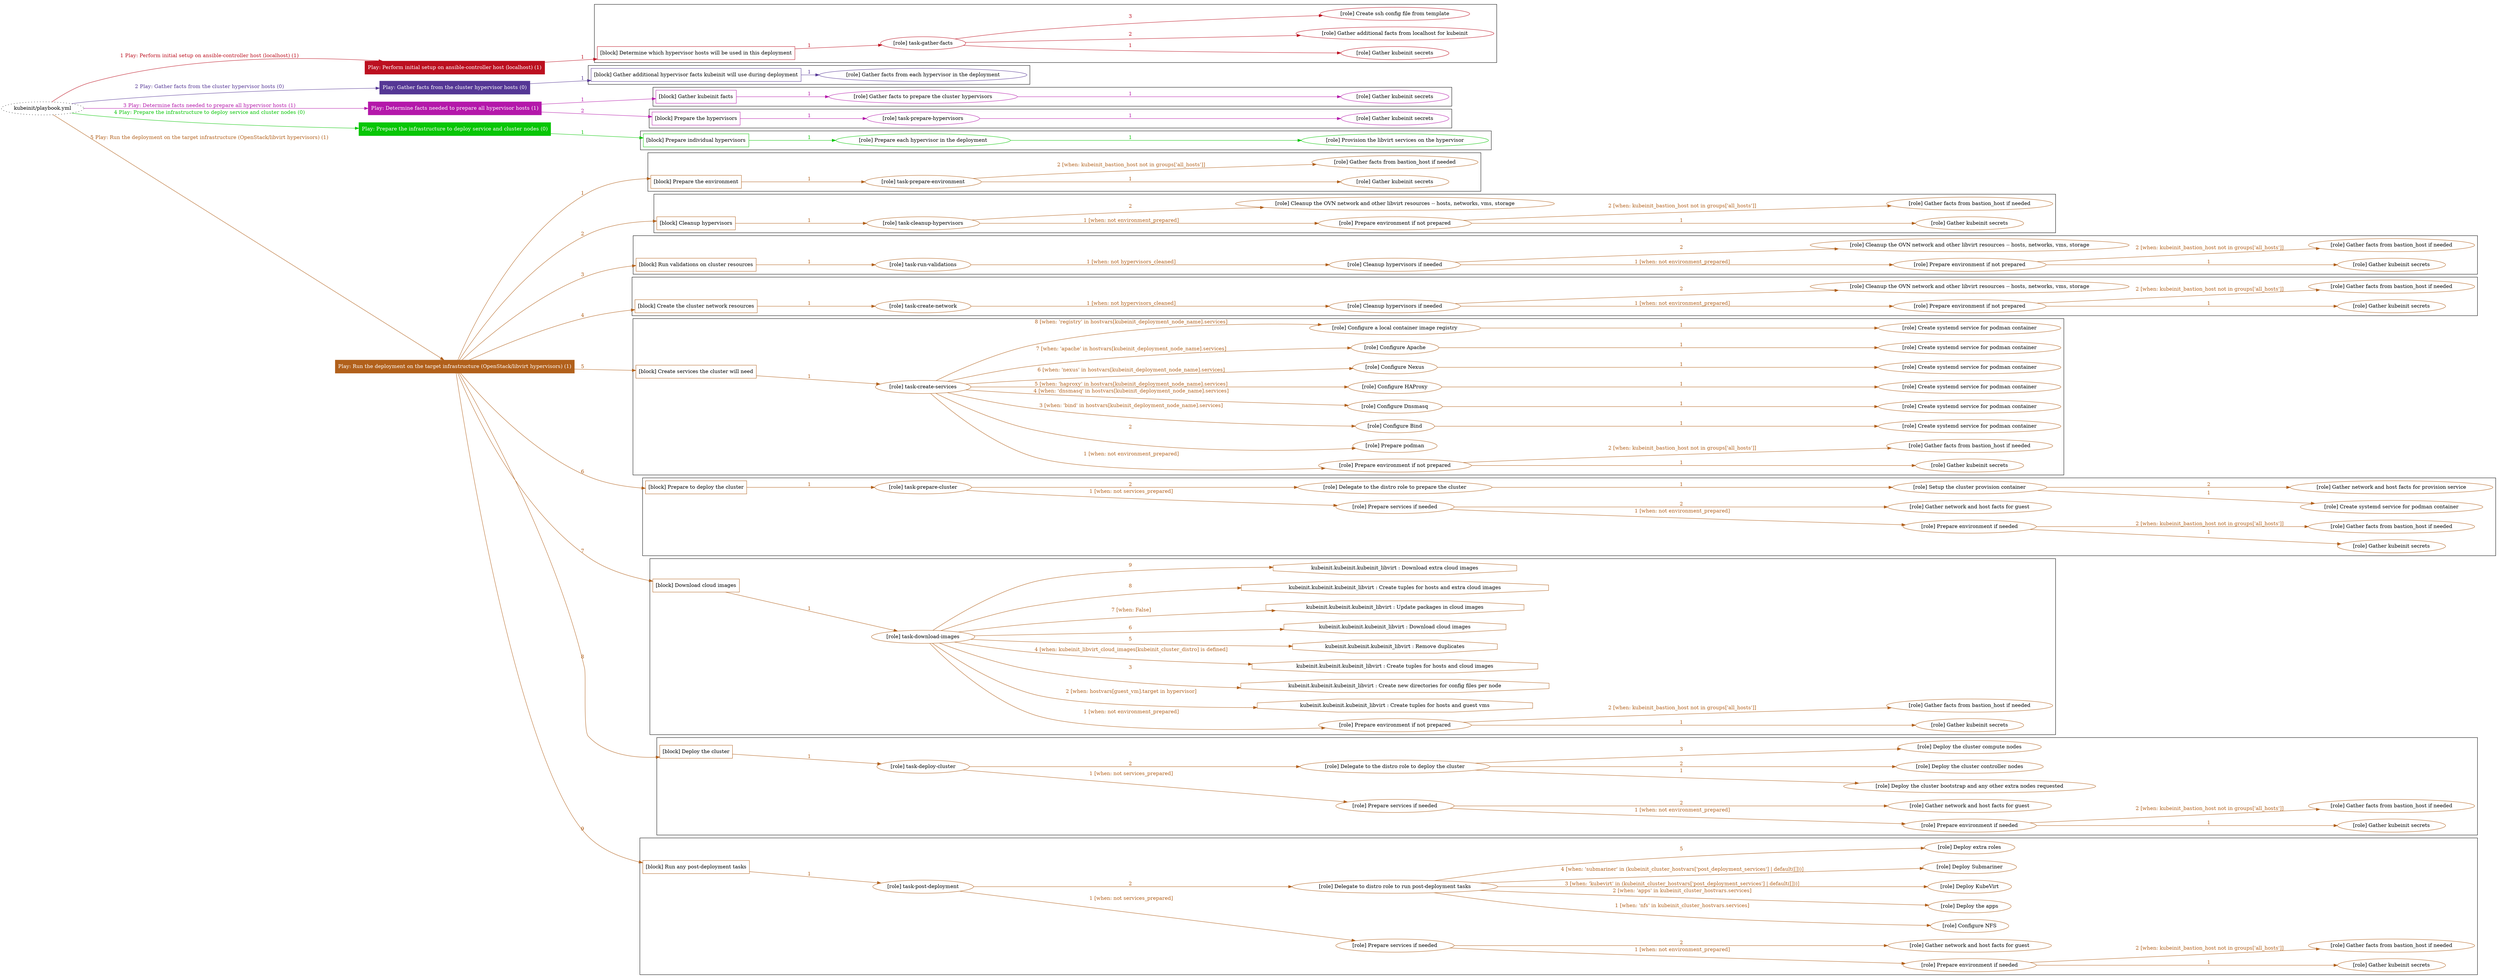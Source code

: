 digraph {
	graph [concentrate=true ordering=in rankdir=LR ratio=fill]
	edge [esep=5 sep=10]
	"kubeinit/playbook.yml" [URL="/home/runner/work/kubeinit/kubeinit/kubeinit/playbook.yml" id=playbook_e91d6cab style=dotted]
	"kubeinit/playbook.yml" -> play_fbb4876a [label="1 Play: Perform initial setup on ansible-controller host (localhost) (1)" color="#bc1020" fontcolor="#bc1020" id=edge_play_fbb4876a labeltooltip="1 Play: Perform initial setup on ansible-controller host (localhost) (1)" tooltip="1 Play: Perform initial setup on ansible-controller host (localhost) (1)"]
	subgraph "Play: Perform initial setup on ansible-controller host (localhost) (1)" {
		play_fbb4876a [label="Play: Perform initial setup on ansible-controller host (localhost) (1)" URL="/home/runner/work/kubeinit/kubeinit/kubeinit/playbook.yml" color="#bc1020" fontcolor="#ffffff" id=play_fbb4876a shape=box style=filled tooltip=localhost]
		play_fbb4876a -> block_4ead06b6 [label=1 color="#bc1020" fontcolor="#bc1020" id=edge_block_4ead06b6 labeltooltip=1 tooltip=1]
		subgraph cluster_block_4ead06b6 {
			block_4ead06b6 [label="[block] Determine which hypervisor hosts will be used in this deployment" URL="/home/runner/work/kubeinit/kubeinit/kubeinit/playbook.yml" color="#bc1020" id=block_4ead06b6 labeltooltip="Determine which hypervisor hosts will be used in this deployment" shape=box tooltip="Determine which hypervisor hosts will be used in this deployment"]
			block_4ead06b6 -> role_d1dc657b [label="1 " color="#bc1020" fontcolor="#bc1020" id=edge_role_d1dc657b labeltooltip="1 " tooltip="1 "]
			subgraph "task-gather-facts" {
				role_d1dc657b [label="[role] task-gather-facts" URL="/home/runner/work/kubeinit/kubeinit/kubeinit/playbook.yml" color="#bc1020" id=role_d1dc657b tooltip="task-gather-facts"]
				role_d1dc657b -> role_2aa114b9 [label="1 " color="#bc1020" fontcolor="#bc1020" id=edge_role_2aa114b9 labeltooltip="1 " tooltip="1 "]
				subgraph "Gather kubeinit secrets" {
					role_2aa114b9 [label="[role] Gather kubeinit secrets" URL="/home/runner/.ansible/collections/ansible_collections/kubeinit/kubeinit/roles/kubeinit_prepare/tasks/build_hypervisors_group.yml" color="#bc1020" id=role_2aa114b9 tooltip="Gather kubeinit secrets"]
				}
				role_d1dc657b -> role_d0454feb [label="2 " color="#bc1020" fontcolor="#bc1020" id=edge_role_d0454feb labeltooltip="2 " tooltip="2 "]
				subgraph "Gather additional facts from localhost for kubeinit" {
					role_d0454feb [label="[role] Gather additional facts from localhost for kubeinit" URL="/home/runner/.ansible/collections/ansible_collections/kubeinit/kubeinit/roles/kubeinit_prepare/tasks/build_hypervisors_group.yml" color="#bc1020" id=role_d0454feb tooltip="Gather additional facts from localhost for kubeinit"]
				}
				role_d1dc657b -> role_c76dfc53 [label="3 " color="#bc1020" fontcolor="#bc1020" id=edge_role_c76dfc53 labeltooltip="3 " tooltip="3 "]
				subgraph "Create ssh config file from template" {
					role_c76dfc53 [label="[role] Create ssh config file from template" URL="/home/runner/.ansible/collections/ansible_collections/kubeinit/kubeinit/roles/kubeinit_prepare/tasks/build_hypervisors_group.yml" color="#bc1020" id=role_c76dfc53 tooltip="Create ssh config file from template"]
				}
			}
		}
	}
	"kubeinit/playbook.yml" -> play_eceb8933 [label="2 Play: Gather facts from the cluster hypervisor hosts (0)" color="#553795" fontcolor="#553795" id=edge_play_eceb8933 labeltooltip="2 Play: Gather facts from the cluster hypervisor hosts (0)" tooltip="2 Play: Gather facts from the cluster hypervisor hosts (0)"]
	subgraph "Play: Gather facts from the cluster hypervisor hosts (0)" {
		play_eceb8933 [label="Play: Gather facts from the cluster hypervisor hosts (0)" URL="/home/runner/work/kubeinit/kubeinit/kubeinit/playbook.yml" color="#553795" fontcolor="#ffffff" id=play_eceb8933 shape=box style=filled tooltip="Play: Gather facts from the cluster hypervisor hosts (0)"]
		play_eceb8933 -> block_cdbfa854 [label=1 color="#553795" fontcolor="#553795" id=edge_block_cdbfa854 labeltooltip=1 tooltip=1]
		subgraph cluster_block_cdbfa854 {
			block_cdbfa854 [label="[block] Gather additional hypervisor facts kubeinit will use during deployment" URL="/home/runner/work/kubeinit/kubeinit/kubeinit/playbook.yml" color="#553795" id=block_cdbfa854 labeltooltip="Gather additional hypervisor facts kubeinit will use during deployment" shape=box tooltip="Gather additional hypervisor facts kubeinit will use during deployment"]
			block_cdbfa854 -> role_4510eb56 [label="1 " color="#553795" fontcolor="#553795" id=edge_role_4510eb56 labeltooltip="1 " tooltip="1 "]
			subgraph "Gather facts from each hypervisor in the deployment" {
				role_4510eb56 [label="[role] Gather facts from each hypervisor in the deployment" URL="/home/runner/work/kubeinit/kubeinit/kubeinit/playbook.yml" color="#553795" id=role_4510eb56 tooltip="Gather facts from each hypervisor in the deployment"]
			}
		}
	}
	"kubeinit/playbook.yml" -> play_bddc4475 [label="3 Play: Determine facts needed to prepare all hypervisor hosts (1)" color="#b418aa" fontcolor="#b418aa" id=edge_play_bddc4475 labeltooltip="3 Play: Determine facts needed to prepare all hypervisor hosts (1)" tooltip="3 Play: Determine facts needed to prepare all hypervisor hosts (1)"]
	subgraph "Play: Determine facts needed to prepare all hypervisor hosts (1)" {
		play_bddc4475 [label="Play: Determine facts needed to prepare all hypervisor hosts (1)" URL="/home/runner/work/kubeinit/kubeinit/kubeinit/playbook.yml" color="#b418aa" fontcolor="#ffffff" id=play_bddc4475 shape=box style=filled tooltip=localhost]
		play_bddc4475 -> block_e84fbad6 [label=1 color="#b418aa" fontcolor="#b418aa" id=edge_block_e84fbad6 labeltooltip=1 tooltip=1]
		subgraph cluster_block_e84fbad6 {
			block_e84fbad6 [label="[block] Gather kubeinit facts" URL="/home/runner/work/kubeinit/kubeinit/kubeinit/playbook.yml" color="#b418aa" id=block_e84fbad6 labeltooltip="Gather kubeinit facts" shape=box tooltip="Gather kubeinit facts"]
			block_e84fbad6 -> role_ac7fc14d [label="1 " color="#b418aa" fontcolor="#b418aa" id=edge_role_ac7fc14d labeltooltip="1 " tooltip="1 "]
			subgraph "Gather facts to prepare the cluster hypervisors" {
				role_ac7fc14d [label="[role] Gather facts to prepare the cluster hypervisors" URL="/home/runner/work/kubeinit/kubeinit/kubeinit/playbook.yml" color="#b418aa" id=role_ac7fc14d tooltip="Gather facts to prepare the cluster hypervisors"]
				role_ac7fc14d -> role_3fcc970a [label="1 " color="#b418aa" fontcolor="#b418aa" id=edge_role_3fcc970a labeltooltip="1 " tooltip="1 "]
				subgraph "Gather kubeinit secrets" {
					role_3fcc970a [label="[role] Gather kubeinit secrets" URL="/home/runner/.ansible/collections/ansible_collections/kubeinit/kubeinit/roles/kubeinit_prepare/tasks/gather_kubeinit_facts.yml" color="#b418aa" id=role_3fcc970a tooltip="Gather kubeinit secrets"]
				}
			}
		}
		play_bddc4475 -> block_3abb9372 [label=2 color="#b418aa" fontcolor="#b418aa" id=edge_block_3abb9372 labeltooltip=2 tooltip=2]
		subgraph cluster_block_3abb9372 {
			block_3abb9372 [label="[block] Prepare the hypervisors" URL="/home/runner/work/kubeinit/kubeinit/kubeinit/playbook.yml" color="#b418aa" id=block_3abb9372 labeltooltip="Prepare the hypervisors" shape=box tooltip="Prepare the hypervisors"]
			block_3abb9372 -> role_a23f6ef4 [label="1 " color="#b418aa" fontcolor="#b418aa" id=edge_role_a23f6ef4 labeltooltip="1 " tooltip="1 "]
			subgraph "task-prepare-hypervisors" {
				role_a23f6ef4 [label="[role] task-prepare-hypervisors" URL="/home/runner/work/kubeinit/kubeinit/kubeinit/playbook.yml" color="#b418aa" id=role_a23f6ef4 tooltip="task-prepare-hypervisors"]
				role_a23f6ef4 -> role_7519d060 [label="1 " color="#b418aa" fontcolor="#b418aa" id=edge_role_7519d060 labeltooltip="1 " tooltip="1 "]
				subgraph "Gather kubeinit secrets" {
					role_7519d060 [label="[role] Gather kubeinit secrets" URL="/home/runner/.ansible/collections/ansible_collections/kubeinit/kubeinit/roles/kubeinit_prepare/tasks/gather_kubeinit_facts.yml" color="#b418aa" id=role_7519d060 tooltip="Gather kubeinit secrets"]
				}
			}
		}
	}
	"kubeinit/playbook.yml" -> play_be01b2df [label="4 Play: Prepare the infrastructure to deploy service and cluster nodes (0)" color="#08c606" fontcolor="#08c606" id=edge_play_be01b2df labeltooltip="4 Play: Prepare the infrastructure to deploy service and cluster nodes (0)" tooltip="4 Play: Prepare the infrastructure to deploy service and cluster nodes (0)"]
	subgraph "Play: Prepare the infrastructure to deploy service and cluster nodes (0)" {
		play_be01b2df [label="Play: Prepare the infrastructure to deploy service and cluster nodes (0)" URL="/home/runner/work/kubeinit/kubeinit/kubeinit/playbook.yml" color="#08c606" fontcolor="#ffffff" id=play_be01b2df shape=box style=filled tooltip="Play: Prepare the infrastructure to deploy service and cluster nodes (0)"]
		play_be01b2df -> block_287b39bb [label=1 color="#08c606" fontcolor="#08c606" id=edge_block_287b39bb labeltooltip=1 tooltip=1]
		subgraph cluster_block_287b39bb {
			block_287b39bb [label="[block] Prepare individual hypervisors" URL="/home/runner/work/kubeinit/kubeinit/kubeinit/playbook.yml" color="#08c606" id=block_287b39bb labeltooltip="Prepare individual hypervisors" shape=box tooltip="Prepare individual hypervisors"]
			block_287b39bb -> role_25a39e91 [label="1 " color="#08c606" fontcolor="#08c606" id=edge_role_25a39e91 labeltooltip="1 " tooltip="1 "]
			subgraph "Prepare each hypervisor in the deployment" {
				role_25a39e91 [label="[role] Prepare each hypervisor in the deployment" URL="/home/runner/work/kubeinit/kubeinit/kubeinit/playbook.yml" color="#08c606" id=role_25a39e91 tooltip="Prepare each hypervisor in the deployment"]
				role_25a39e91 -> role_15c4e678 [label="1 " color="#08c606" fontcolor="#08c606" id=edge_role_15c4e678 labeltooltip="1 " tooltip="1 "]
				subgraph "Provision the libvirt services on the hypervisor" {
					role_15c4e678 [label="[role] Provision the libvirt services on the hypervisor" URL="/home/runner/.ansible/collections/ansible_collections/kubeinit/kubeinit/roles/kubeinit_prepare/tasks/prepare_hypervisor.yml" color="#08c606" id=role_15c4e678 tooltip="Provision the libvirt services on the hypervisor"]
				}
			}
		}
	}
	"kubeinit/playbook.yml" -> play_15580023 [label="5 Play: Run the deployment on the target infrastructure (OpenStack/libvirt hypervisors) (1)" color="#b1601b" fontcolor="#b1601b" id=edge_play_15580023 labeltooltip="5 Play: Run the deployment on the target infrastructure (OpenStack/libvirt hypervisors) (1)" tooltip="5 Play: Run the deployment on the target infrastructure (OpenStack/libvirt hypervisors) (1)"]
	subgraph "Play: Run the deployment on the target infrastructure (OpenStack/libvirt hypervisors) (1)" {
		play_15580023 [label="Play: Run the deployment on the target infrastructure (OpenStack/libvirt hypervisors) (1)" URL="/home/runner/work/kubeinit/kubeinit/kubeinit/playbook.yml" color="#b1601b" fontcolor="#ffffff" id=play_15580023 shape=box style=filled tooltip=localhost]
		play_15580023 -> block_53f1be06 [label=1 color="#b1601b" fontcolor="#b1601b" id=edge_block_53f1be06 labeltooltip=1 tooltip=1]
		subgraph cluster_block_53f1be06 {
			block_53f1be06 [label="[block] Prepare the environment" URL="/home/runner/work/kubeinit/kubeinit/kubeinit/playbook.yml" color="#b1601b" id=block_53f1be06 labeltooltip="Prepare the environment" shape=box tooltip="Prepare the environment"]
			block_53f1be06 -> role_86e6101b [label="1 " color="#b1601b" fontcolor="#b1601b" id=edge_role_86e6101b labeltooltip="1 " tooltip="1 "]
			subgraph "task-prepare-environment" {
				role_86e6101b [label="[role] task-prepare-environment" URL="/home/runner/work/kubeinit/kubeinit/kubeinit/playbook.yml" color="#b1601b" id=role_86e6101b tooltip="task-prepare-environment"]
				role_86e6101b -> role_41a6a9c6 [label="1 " color="#b1601b" fontcolor="#b1601b" id=edge_role_41a6a9c6 labeltooltip="1 " tooltip="1 "]
				subgraph "Gather kubeinit secrets" {
					role_41a6a9c6 [label="[role] Gather kubeinit secrets" URL="/home/runner/.ansible/collections/ansible_collections/kubeinit/kubeinit/roles/kubeinit_prepare/tasks/gather_kubeinit_facts.yml" color="#b1601b" id=role_41a6a9c6 tooltip="Gather kubeinit secrets"]
				}
				role_86e6101b -> role_dd38bd4b [label="2 [when: kubeinit_bastion_host not in groups['all_hosts']]" color="#b1601b" fontcolor="#b1601b" id=edge_role_dd38bd4b labeltooltip="2 [when: kubeinit_bastion_host not in groups['all_hosts']]" tooltip="2 [when: kubeinit_bastion_host not in groups['all_hosts']]"]
				subgraph "Gather facts from bastion_host if needed" {
					role_dd38bd4b [label="[role] Gather facts from bastion_host if needed" URL="/home/runner/.ansible/collections/ansible_collections/kubeinit/kubeinit/roles/kubeinit_prepare/tasks/main.yml" color="#b1601b" id=role_dd38bd4b tooltip="Gather facts from bastion_host if needed"]
				}
			}
		}
		play_15580023 -> block_8ed99958 [label=2 color="#b1601b" fontcolor="#b1601b" id=edge_block_8ed99958 labeltooltip=2 tooltip=2]
		subgraph cluster_block_8ed99958 {
			block_8ed99958 [label="[block] Cleanup hypervisors" URL="/home/runner/work/kubeinit/kubeinit/kubeinit/playbook.yml" color="#b1601b" id=block_8ed99958 labeltooltip="Cleanup hypervisors" shape=box tooltip="Cleanup hypervisors"]
			block_8ed99958 -> role_3fd50e0a [label="1 " color="#b1601b" fontcolor="#b1601b" id=edge_role_3fd50e0a labeltooltip="1 " tooltip="1 "]
			subgraph "task-cleanup-hypervisors" {
				role_3fd50e0a [label="[role] task-cleanup-hypervisors" URL="/home/runner/work/kubeinit/kubeinit/kubeinit/playbook.yml" color="#b1601b" id=role_3fd50e0a tooltip="task-cleanup-hypervisors"]
				role_3fd50e0a -> role_7331265a [label="1 [when: not environment_prepared]" color="#b1601b" fontcolor="#b1601b" id=edge_role_7331265a labeltooltip="1 [when: not environment_prepared]" tooltip="1 [when: not environment_prepared]"]
				subgraph "Prepare environment if not prepared" {
					role_7331265a [label="[role] Prepare environment if not prepared" URL="/home/runner/.ansible/collections/ansible_collections/kubeinit/kubeinit/roles/kubeinit_libvirt/tasks/cleanup_hypervisors.yml" color="#b1601b" id=role_7331265a tooltip="Prepare environment if not prepared"]
					role_7331265a -> role_50644fbc [label="1 " color="#b1601b" fontcolor="#b1601b" id=edge_role_50644fbc labeltooltip="1 " tooltip="1 "]
					subgraph "Gather kubeinit secrets" {
						role_50644fbc [label="[role] Gather kubeinit secrets" URL="/home/runner/.ansible/collections/ansible_collections/kubeinit/kubeinit/roles/kubeinit_prepare/tasks/gather_kubeinit_facts.yml" color="#b1601b" id=role_50644fbc tooltip="Gather kubeinit secrets"]
					}
					role_7331265a -> role_e691d0b2 [label="2 [when: kubeinit_bastion_host not in groups['all_hosts']]" color="#b1601b" fontcolor="#b1601b" id=edge_role_e691d0b2 labeltooltip="2 [when: kubeinit_bastion_host not in groups['all_hosts']]" tooltip="2 [when: kubeinit_bastion_host not in groups['all_hosts']]"]
					subgraph "Gather facts from bastion_host if needed" {
						role_e691d0b2 [label="[role] Gather facts from bastion_host if needed" URL="/home/runner/.ansible/collections/ansible_collections/kubeinit/kubeinit/roles/kubeinit_prepare/tasks/main.yml" color="#b1601b" id=role_e691d0b2 tooltip="Gather facts from bastion_host if needed"]
					}
				}
				role_3fd50e0a -> role_45320a25 [label="2 " color="#b1601b" fontcolor="#b1601b" id=edge_role_45320a25 labeltooltip="2 " tooltip="2 "]
				subgraph "Cleanup the OVN network and other libvirt resources -- hosts, networks, vms, storage" {
					role_45320a25 [label="[role] Cleanup the OVN network and other libvirt resources -- hosts, networks, vms, storage" URL="/home/runner/.ansible/collections/ansible_collections/kubeinit/kubeinit/roles/kubeinit_libvirt/tasks/cleanup_hypervisors.yml" color="#b1601b" id=role_45320a25 tooltip="Cleanup the OVN network and other libvirt resources -- hosts, networks, vms, storage"]
				}
			}
		}
		play_15580023 -> block_953f3352 [label=3 color="#b1601b" fontcolor="#b1601b" id=edge_block_953f3352 labeltooltip=3 tooltip=3]
		subgraph cluster_block_953f3352 {
			block_953f3352 [label="[block] Run validations on cluster resources" URL="/home/runner/work/kubeinit/kubeinit/kubeinit/playbook.yml" color="#b1601b" id=block_953f3352 labeltooltip="Run validations on cluster resources" shape=box tooltip="Run validations on cluster resources"]
			block_953f3352 -> role_ea14ef52 [label="1 " color="#b1601b" fontcolor="#b1601b" id=edge_role_ea14ef52 labeltooltip="1 " tooltip="1 "]
			subgraph "task-run-validations" {
				role_ea14ef52 [label="[role] task-run-validations" URL="/home/runner/work/kubeinit/kubeinit/kubeinit/playbook.yml" color="#b1601b" id=role_ea14ef52 tooltip="task-run-validations"]
				role_ea14ef52 -> role_4f6e2080 [label="1 [when: not hypervisors_cleaned]" color="#b1601b" fontcolor="#b1601b" id=edge_role_4f6e2080 labeltooltip="1 [when: not hypervisors_cleaned]" tooltip="1 [when: not hypervisors_cleaned]"]
				subgraph "Cleanup hypervisors if needed" {
					role_4f6e2080 [label="[role] Cleanup hypervisors if needed" URL="/home/runner/.ansible/collections/ansible_collections/kubeinit/kubeinit/roles/kubeinit_validations/tasks/main.yml" color="#b1601b" id=role_4f6e2080 tooltip="Cleanup hypervisors if needed"]
					role_4f6e2080 -> role_dff7f27b [label="1 [when: not environment_prepared]" color="#b1601b" fontcolor="#b1601b" id=edge_role_dff7f27b labeltooltip="1 [when: not environment_prepared]" tooltip="1 [when: not environment_prepared]"]
					subgraph "Prepare environment if not prepared" {
						role_dff7f27b [label="[role] Prepare environment if not prepared" URL="/home/runner/.ansible/collections/ansible_collections/kubeinit/kubeinit/roles/kubeinit_libvirt/tasks/cleanup_hypervisors.yml" color="#b1601b" id=role_dff7f27b tooltip="Prepare environment if not prepared"]
						role_dff7f27b -> role_698341c8 [label="1 " color="#b1601b" fontcolor="#b1601b" id=edge_role_698341c8 labeltooltip="1 " tooltip="1 "]
						subgraph "Gather kubeinit secrets" {
							role_698341c8 [label="[role] Gather kubeinit secrets" URL="/home/runner/.ansible/collections/ansible_collections/kubeinit/kubeinit/roles/kubeinit_prepare/tasks/gather_kubeinit_facts.yml" color="#b1601b" id=role_698341c8 tooltip="Gather kubeinit secrets"]
						}
						role_dff7f27b -> role_35c88bf9 [label="2 [when: kubeinit_bastion_host not in groups['all_hosts']]" color="#b1601b" fontcolor="#b1601b" id=edge_role_35c88bf9 labeltooltip="2 [when: kubeinit_bastion_host not in groups['all_hosts']]" tooltip="2 [when: kubeinit_bastion_host not in groups['all_hosts']]"]
						subgraph "Gather facts from bastion_host if needed" {
							role_35c88bf9 [label="[role] Gather facts from bastion_host if needed" URL="/home/runner/.ansible/collections/ansible_collections/kubeinit/kubeinit/roles/kubeinit_prepare/tasks/main.yml" color="#b1601b" id=role_35c88bf9 tooltip="Gather facts from bastion_host if needed"]
						}
					}
					role_4f6e2080 -> role_f3498c45 [label="2 " color="#b1601b" fontcolor="#b1601b" id=edge_role_f3498c45 labeltooltip="2 " tooltip="2 "]
					subgraph "Cleanup the OVN network and other libvirt resources -- hosts, networks, vms, storage" {
						role_f3498c45 [label="[role] Cleanup the OVN network and other libvirt resources -- hosts, networks, vms, storage" URL="/home/runner/.ansible/collections/ansible_collections/kubeinit/kubeinit/roles/kubeinit_libvirt/tasks/cleanup_hypervisors.yml" color="#b1601b" id=role_f3498c45 tooltip="Cleanup the OVN network and other libvirt resources -- hosts, networks, vms, storage"]
					}
				}
			}
		}
		play_15580023 -> block_85455762 [label=4 color="#b1601b" fontcolor="#b1601b" id=edge_block_85455762 labeltooltip=4 tooltip=4]
		subgraph cluster_block_85455762 {
			block_85455762 [label="[block] Create the cluster network resources" URL="/home/runner/work/kubeinit/kubeinit/kubeinit/playbook.yml" color="#b1601b" id=block_85455762 labeltooltip="Create the cluster network resources" shape=box tooltip="Create the cluster network resources"]
			block_85455762 -> role_2d8e5ac1 [label="1 " color="#b1601b" fontcolor="#b1601b" id=edge_role_2d8e5ac1 labeltooltip="1 " tooltip="1 "]
			subgraph "task-create-network" {
				role_2d8e5ac1 [label="[role] task-create-network" URL="/home/runner/work/kubeinit/kubeinit/kubeinit/playbook.yml" color="#b1601b" id=role_2d8e5ac1 tooltip="task-create-network"]
				role_2d8e5ac1 -> role_e210135d [label="1 [when: not hypervisors_cleaned]" color="#b1601b" fontcolor="#b1601b" id=edge_role_e210135d labeltooltip="1 [when: not hypervisors_cleaned]" tooltip="1 [when: not hypervisors_cleaned]"]
				subgraph "Cleanup hypervisors if needed" {
					role_e210135d [label="[role] Cleanup hypervisors if needed" URL="/home/runner/.ansible/collections/ansible_collections/kubeinit/kubeinit/roles/kubeinit_libvirt/tasks/create_network.yml" color="#b1601b" id=role_e210135d tooltip="Cleanup hypervisors if needed"]
					role_e210135d -> role_7acf4ab6 [label="1 [when: not environment_prepared]" color="#b1601b" fontcolor="#b1601b" id=edge_role_7acf4ab6 labeltooltip="1 [when: not environment_prepared]" tooltip="1 [when: not environment_prepared]"]
					subgraph "Prepare environment if not prepared" {
						role_7acf4ab6 [label="[role] Prepare environment if not prepared" URL="/home/runner/.ansible/collections/ansible_collections/kubeinit/kubeinit/roles/kubeinit_libvirt/tasks/cleanup_hypervisors.yml" color="#b1601b" id=role_7acf4ab6 tooltip="Prepare environment if not prepared"]
						role_7acf4ab6 -> role_8d76f242 [label="1 " color="#b1601b" fontcolor="#b1601b" id=edge_role_8d76f242 labeltooltip="1 " tooltip="1 "]
						subgraph "Gather kubeinit secrets" {
							role_8d76f242 [label="[role] Gather kubeinit secrets" URL="/home/runner/.ansible/collections/ansible_collections/kubeinit/kubeinit/roles/kubeinit_prepare/tasks/gather_kubeinit_facts.yml" color="#b1601b" id=role_8d76f242 tooltip="Gather kubeinit secrets"]
						}
						role_7acf4ab6 -> role_08cc48a0 [label="2 [when: kubeinit_bastion_host not in groups['all_hosts']]" color="#b1601b" fontcolor="#b1601b" id=edge_role_08cc48a0 labeltooltip="2 [when: kubeinit_bastion_host not in groups['all_hosts']]" tooltip="2 [when: kubeinit_bastion_host not in groups['all_hosts']]"]
						subgraph "Gather facts from bastion_host if needed" {
							role_08cc48a0 [label="[role] Gather facts from bastion_host if needed" URL="/home/runner/.ansible/collections/ansible_collections/kubeinit/kubeinit/roles/kubeinit_prepare/tasks/main.yml" color="#b1601b" id=role_08cc48a0 tooltip="Gather facts from bastion_host if needed"]
						}
					}
					role_e210135d -> role_4883ae15 [label="2 " color="#b1601b" fontcolor="#b1601b" id=edge_role_4883ae15 labeltooltip="2 " tooltip="2 "]
					subgraph "Cleanup the OVN network and other libvirt resources -- hosts, networks, vms, storage" {
						role_4883ae15 [label="[role] Cleanup the OVN network and other libvirt resources -- hosts, networks, vms, storage" URL="/home/runner/.ansible/collections/ansible_collections/kubeinit/kubeinit/roles/kubeinit_libvirt/tasks/cleanup_hypervisors.yml" color="#b1601b" id=role_4883ae15 tooltip="Cleanup the OVN network and other libvirt resources -- hosts, networks, vms, storage"]
					}
				}
			}
		}
		play_15580023 -> block_ce7f1c18 [label=5 color="#b1601b" fontcolor="#b1601b" id=edge_block_ce7f1c18 labeltooltip=5 tooltip=5]
		subgraph cluster_block_ce7f1c18 {
			block_ce7f1c18 [label="[block] Create services the cluster will need" URL="/home/runner/work/kubeinit/kubeinit/kubeinit/playbook.yml" color="#b1601b" id=block_ce7f1c18 labeltooltip="Create services the cluster will need" shape=box tooltip="Create services the cluster will need"]
			block_ce7f1c18 -> role_120bd1ce [label="1 " color="#b1601b" fontcolor="#b1601b" id=edge_role_120bd1ce labeltooltip="1 " tooltip="1 "]
			subgraph "task-create-services" {
				role_120bd1ce [label="[role] task-create-services" URL="/home/runner/work/kubeinit/kubeinit/kubeinit/playbook.yml" color="#b1601b" id=role_120bd1ce tooltip="task-create-services"]
				role_120bd1ce -> role_2ae319b9 [label="1 [when: not environment_prepared]" color="#b1601b" fontcolor="#b1601b" id=edge_role_2ae319b9 labeltooltip="1 [when: not environment_prepared]" tooltip="1 [when: not environment_prepared]"]
				subgraph "Prepare environment if not prepared" {
					role_2ae319b9 [label="[role] Prepare environment if not prepared" URL="/home/runner/.ansible/collections/ansible_collections/kubeinit/kubeinit/roles/kubeinit_services/tasks/main.yml" color="#b1601b" id=role_2ae319b9 tooltip="Prepare environment if not prepared"]
					role_2ae319b9 -> role_2b467467 [label="1 " color="#b1601b" fontcolor="#b1601b" id=edge_role_2b467467 labeltooltip="1 " tooltip="1 "]
					subgraph "Gather kubeinit secrets" {
						role_2b467467 [label="[role] Gather kubeinit secrets" URL="/home/runner/.ansible/collections/ansible_collections/kubeinit/kubeinit/roles/kubeinit_prepare/tasks/gather_kubeinit_facts.yml" color="#b1601b" id=role_2b467467 tooltip="Gather kubeinit secrets"]
					}
					role_2ae319b9 -> role_0431a78b [label="2 [when: kubeinit_bastion_host not in groups['all_hosts']]" color="#b1601b" fontcolor="#b1601b" id=edge_role_0431a78b labeltooltip="2 [when: kubeinit_bastion_host not in groups['all_hosts']]" tooltip="2 [when: kubeinit_bastion_host not in groups['all_hosts']]"]
					subgraph "Gather facts from bastion_host if needed" {
						role_0431a78b [label="[role] Gather facts from bastion_host if needed" URL="/home/runner/.ansible/collections/ansible_collections/kubeinit/kubeinit/roles/kubeinit_prepare/tasks/main.yml" color="#b1601b" id=role_0431a78b tooltip="Gather facts from bastion_host if needed"]
					}
				}
				role_120bd1ce -> role_7777fb79 [label="2 " color="#b1601b" fontcolor="#b1601b" id=edge_role_7777fb79 labeltooltip="2 " tooltip="2 "]
				subgraph "Prepare podman" {
					role_7777fb79 [label="[role] Prepare podman" URL="/home/runner/.ansible/collections/ansible_collections/kubeinit/kubeinit/roles/kubeinit_services/tasks/00_create_service_pod.yml" color="#b1601b" id=role_7777fb79 tooltip="Prepare podman"]
				}
				role_120bd1ce -> role_19d87989 [label="3 [when: 'bind' in hostvars[kubeinit_deployment_node_name].services]" color="#b1601b" fontcolor="#b1601b" id=edge_role_19d87989 labeltooltip="3 [when: 'bind' in hostvars[kubeinit_deployment_node_name].services]" tooltip="3 [when: 'bind' in hostvars[kubeinit_deployment_node_name].services]"]
				subgraph "Configure Bind" {
					role_19d87989 [label="[role] Configure Bind" URL="/home/runner/.ansible/collections/ansible_collections/kubeinit/kubeinit/roles/kubeinit_services/tasks/start_services_containers.yml" color="#b1601b" id=role_19d87989 tooltip="Configure Bind"]
					role_19d87989 -> role_413a4289 [label="1 " color="#b1601b" fontcolor="#b1601b" id=edge_role_413a4289 labeltooltip="1 " tooltip="1 "]
					subgraph "Create systemd service for podman container" {
						role_413a4289 [label="[role] Create systemd service for podman container" URL="/home/runner/.ansible/collections/ansible_collections/kubeinit/kubeinit/roles/kubeinit_bind/tasks/main.yml" color="#b1601b" id=role_413a4289 tooltip="Create systemd service for podman container"]
					}
				}
				role_120bd1ce -> role_c5a467ab [label="4 [when: 'dnsmasq' in hostvars[kubeinit_deployment_node_name].services]" color="#b1601b" fontcolor="#b1601b" id=edge_role_c5a467ab labeltooltip="4 [when: 'dnsmasq' in hostvars[kubeinit_deployment_node_name].services]" tooltip="4 [when: 'dnsmasq' in hostvars[kubeinit_deployment_node_name].services]"]
				subgraph "Configure Dnsmasq" {
					role_c5a467ab [label="[role] Configure Dnsmasq" URL="/home/runner/.ansible/collections/ansible_collections/kubeinit/kubeinit/roles/kubeinit_services/tasks/start_services_containers.yml" color="#b1601b" id=role_c5a467ab tooltip="Configure Dnsmasq"]
					role_c5a467ab -> role_a2b2c8f8 [label="1 " color="#b1601b" fontcolor="#b1601b" id=edge_role_a2b2c8f8 labeltooltip="1 " tooltip="1 "]
					subgraph "Create systemd service for podman container" {
						role_a2b2c8f8 [label="[role] Create systemd service for podman container" URL="/home/runner/.ansible/collections/ansible_collections/kubeinit/kubeinit/roles/kubeinit_dnsmasq/tasks/main.yml" color="#b1601b" id=role_a2b2c8f8 tooltip="Create systemd service for podman container"]
					}
				}
				role_120bd1ce -> role_e44c1146 [label="5 [when: 'haproxy' in hostvars[kubeinit_deployment_node_name].services]" color="#b1601b" fontcolor="#b1601b" id=edge_role_e44c1146 labeltooltip="5 [when: 'haproxy' in hostvars[kubeinit_deployment_node_name].services]" tooltip="5 [when: 'haproxy' in hostvars[kubeinit_deployment_node_name].services]"]
				subgraph "Configure HAProxy" {
					role_e44c1146 [label="[role] Configure HAProxy" URL="/home/runner/.ansible/collections/ansible_collections/kubeinit/kubeinit/roles/kubeinit_services/tasks/start_services_containers.yml" color="#b1601b" id=role_e44c1146 tooltip="Configure HAProxy"]
					role_e44c1146 -> role_f1f7c8f1 [label="1 " color="#b1601b" fontcolor="#b1601b" id=edge_role_f1f7c8f1 labeltooltip="1 " tooltip="1 "]
					subgraph "Create systemd service for podman container" {
						role_f1f7c8f1 [label="[role] Create systemd service for podman container" URL="/home/runner/.ansible/collections/ansible_collections/kubeinit/kubeinit/roles/kubeinit_haproxy/tasks/main.yml" color="#b1601b" id=role_f1f7c8f1 tooltip="Create systemd service for podman container"]
					}
				}
				role_120bd1ce -> role_883406f1 [label="6 [when: 'nexus' in hostvars[kubeinit_deployment_node_name].services]" color="#b1601b" fontcolor="#b1601b" id=edge_role_883406f1 labeltooltip="6 [when: 'nexus' in hostvars[kubeinit_deployment_node_name].services]" tooltip="6 [when: 'nexus' in hostvars[kubeinit_deployment_node_name].services]"]
				subgraph "Configure Nexus" {
					role_883406f1 [label="[role] Configure Nexus" URL="/home/runner/.ansible/collections/ansible_collections/kubeinit/kubeinit/roles/kubeinit_services/tasks/start_services_containers.yml" color="#b1601b" id=role_883406f1 tooltip="Configure Nexus"]
					role_883406f1 -> role_cc085916 [label="1 " color="#b1601b" fontcolor="#b1601b" id=edge_role_cc085916 labeltooltip="1 " tooltip="1 "]
					subgraph "Create systemd service for podman container" {
						role_cc085916 [label="[role] Create systemd service for podman container" URL="/home/runner/.ansible/collections/ansible_collections/kubeinit/kubeinit/roles/kubeinit_nexus/tasks/main.yml" color="#b1601b" id=role_cc085916 tooltip="Create systemd service for podman container"]
					}
				}
				role_120bd1ce -> role_dbedc5b6 [label="7 [when: 'apache' in hostvars[kubeinit_deployment_node_name].services]" color="#b1601b" fontcolor="#b1601b" id=edge_role_dbedc5b6 labeltooltip="7 [when: 'apache' in hostvars[kubeinit_deployment_node_name].services]" tooltip="7 [when: 'apache' in hostvars[kubeinit_deployment_node_name].services]"]
				subgraph "Configure Apache" {
					role_dbedc5b6 [label="[role] Configure Apache" URL="/home/runner/.ansible/collections/ansible_collections/kubeinit/kubeinit/roles/kubeinit_services/tasks/start_services_containers.yml" color="#b1601b" id=role_dbedc5b6 tooltip="Configure Apache"]
					role_dbedc5b6 -> role_cbc0d643 [label="1 " color="#b1601b" fontcolor="#b1601b" id=edge_role_cbc0d643 labeltooltip="1 " tooltip="1 "]
					subgraph "Create systemd service for podman container" {
						role_cbc0d643 [label="[role] Create systemd service for podman container" URL="/home/runner/.ansible/collections/ansible_collections/kubeinit/kubeinit/roles/kubeinit_apache/tasks/main.yml" color="#b1601b" id=role_cbc0d643 tooltip="Create systemd service for podman container"]
					}
				}
				role_120bd1ce -> role_bc1570e4 [label="8 [when: 'registry' in hostvars[kubeinit_deployment_node_name].services]" color="#b1601b" fontcolor="#b1601b" id=edge_role_bc1570e4 labeltooltip="8 [when: 'registry' in hostvars[kubeinit_deployment_node_name].services]" tooltip="8 [when: 'registry' in hostvars[kubeinit_deployment_node_name].services]"]
				subgraph "Configure a local container image registry" {
					role_bc1570e4 [label="[role] Configure a local container image registry" URL="/home/runner/.ansible/collections/ansible_collections/kubeinit/kubeinit/roles/kubeinit_services/tasks/start_services_containers.yml" color="#b1601b" id=role_bc1570e4 tooltip="Configure a local container image registry"]
					role_bc1570e4 -> role_e473fe4e [label="1 " color="#b1601b" fontcolor="#b1601b" id=edge_role_e473fe4e labeltooltip="1 " tooltip="1 "]
					subgraph "Create systemd service for podman container" {
						role_e473fe4e [label="[role] Create systemd service for podman container" URL="/home/runner/.ansible/collections/ansible_collections/kubeinit/kubeinit/roles/kubeinit_registry/tasks/main.yml" color="#b1601b" id=role_e473fe4e tooltip="Create systemd service for podman container"]
					}
				}
			}
		}
		play_15580023 -> block_a2e73576 [label=6 color="#b1601b" fontcolor="#b1601b" id=edge_block_a2e73576 labeltooltip=6 tooltip=6]
		subgraph cluster_block_a2e73576 {
			block_a2e73576 [label="[block] Prepare to deploy the cluster" URL="/home/runner/work/kubeinit/kubeinit/kubeinit/playbook.yml" color="#b1601b" id=block_a2e73576 labeltooltip="Prepare to deploy the cluster" shape=box tooltip="Prepare to deploy the cluster"]
			block_a2e73576 -> role_fbb57e8e [label="1 " color="#b1601b" fontcolor="#b1601b" id=edge_role_fbb57e8e labeltooltip="1 " tooltip="1 "]
			subgraph "task-prepare-cluster" {
				role_fbb57e8e [label="[role] task-prepare-cluster" URL="/home/runner/work/kubeinit/kubeinit/kubeinit/playbook.yml" color="#b1601b" id=role_fbb57e8e tooltip="task-prepare-cluster"]
				role_fbb57e8e -> role_e1d0dc61 [label="1 [when: not services_prepared]" color="#b1601b" fontcolor="#b1601b" id=edge_role_e1d0dc61 labeltooltip="1 [when: not services_prepared]" tooltip="1 [when: not services_prepared]"]
				subgraph "Prepare services if needed" {
					role_e1d0dc61 [label="[role] Prepare services if needed" URL="/home/runner/.ansible/collections/ansible_collections/kubeinit/kubeinit/roles/kubeinit_prepare/tasks/prepare_cluster.yml" color="#b1601b" id=role_e1d0dc61 tooltip="Prepare services if needed"]
					role_e1d0dc61 -> role_be86fffb [label="1 [when: not environment_prepared]" color="#b1601b" fontcolor="#b1601b" id=edge_role_be86fffb labeltooltip="1 [when: not environment_prepared]" tooltip="1 [when: not environment_prepared]"]
					subgraph "Prepare environment if needed" {
						role_be86fffb [label="[role] Prepare environment if needed" URL="/home/runner/.ansible/collections/ansible_collections/kubeinit/kubeinit/roles/kubeinit_services/tasks/prepare_services.yml" color="#b1601b" id=role_be86fffb tooltip="Prepare environment if needed"]
						role_be86fffb -> role_b978b5db [label="1 " color="#b1601b" fontcolor="#b1601b" id=edge_role_b978b5db labeltooltip="1 " tooltip="1 "]
						subgraph "Gather kubeinit secrets" {
							role_b978b5db [label="[role] Gather kubeinit secrets" URL="/home/runner/.ansible/collections/ansible_collections/kubeinit/kubeinit/roles/kubeinit_prepare/tasks/gather_kubeinit_facts.yml" color="#b1601b" id=role_b978b5db tooltip="Gather kubeinit secrets"]
						}
						role_be86fffb -> role_5d58e463 [label="2 [when: kubeinit_bastion_host not in groups['all_hosts']]" color="#b1601b" fontcolor="#b1601b" id=edge_role_5d58e463 labeltooltip="2 [when: kubeinit_bastion_host not in groups['all_hosts']]" tooltip="2 [when: kubeinit_bastion_host not in groups['all_hosts']]"]
						subgraph "Gather facts from bastion_host if needed" {
							role_5d58e463 [label="[role] Gather facts from bastion_host if needed" URL="/home/runner/.ansible/collections/ansible_collections/kubeinit/kubeinit/roles/kubeinit_prepare/tasks/main.yml" color="#b1601b" id=role_5d58e463 tooltip="Gather facts from bastion_host if needed"]
						}
					}
					role_e1d0dc61 -> role_9bd5a858 [label="2 " color="#b1601b" fontcolor="#b1601b" id=edge_role_9bd5a858 labeltooltip="2 " tooltip="2 "]
					subgraph "Gather network and host facts for guest" {
						role_9bd5a858 [label="[role] Gather network and host facts for guest" URL="/home/runner/.ansible/collections/ansible_collections/kubeinit/kubeinit/roles/kubeinit_services/tasks/prepare_services.yml" color="#b1601b" id=role_9bd5a858 tooltip="Gather network and host facts for guest"]
					}
				}
				role_fbb57e8e -> role_72088a32 [label="2 " color="#b1601b" fontcolor="#b1601b" id=edge_role_72088a32 labeltooltip="2 " tooltip="2 "]
				subgraph "Delegate to the distro role to prepare the cluster" {
					role_72088a32 [label="[role] Delegate to the distro role to prepare the cluster" URL="/home/runner/.ansible/collections/ansible_collections/kubeinit/kubeinit/roles/kubeinit_prepare/tasks/prepare_cluster.yml" color="#b1601b" id=role_72088a32 tooltip="Delegate to the distro role to prepare the cluster"]
					role_72088a32 -> role_8ea23a10 [label="1 " color="#b1601b" fontcolor="#b1601b" id=edge_role_8ea23a10 labeltooltip="1 " tooltip="1 "]
					subgraph "Setup the cluster provision container" {
						role_8ea23a10 [label="[role] Setup the cluster provision container" URL="/home/runner/.ansible/collections/ansible_collections/kubeinit/kubeinit/roles/kubeinit_openshift/tasks/prepare_cluster.yml" color="#b1601b" id=role_8ea23a10 tooltip="Setup the cluster provision container"]
						role_8ea23a10 -> role_be21c8df [label="1 " color="#b1601b" fontcolor="#b1601b" id=edge_role_be21c8df labeltooltip="1 " tooltip="1 "]
						subgraph "Create systemd service for podman container" {
							role_be21c8df [label="[role] Create systemd service for podman container" URL="/home/runner/.ansible/collections/ansible_collections/kubeinit/kubeinit/roles/kubeinit_services/tasks/create_provision_container.yml" color="#b1601b" id=role_be21c8df tooltip="Create systemd service for podman container"]
						}
						role_8ea23a10 -> role_c51dd960 [label="2 " color="#b1601b" fontcolor="#b1601b" id=edge_role_c51dd960 labeltooltip="2 " tooltip="2 "]
						subgraph "Gather network and host facts for provision service" {
							role_c51dd960 [label="[role] Gather network and host facts for provision service" URL="/home/runner/.ansible/collections/ansible_collections/kubeinit/kubeinit/roles/kubeinit_services/tasks/create_provision_container.yml" color="#b1601b" id=role_c51dd960 tooltip="Gather network and host facts for provision service"]
						}
					}
				}
			}
		}
		play_15580023 -> block_b1a20f74 [label=7 color="#b1601b" fontcolor="#b1601b" id=edge_block_b1a20f74 labeltooltip=7 tooltip=7]
		subgraph cluster_block_b1a20f74 {
			block_b1a20f74 [label="[block] Download cloud images" URL="/home/runner/work/kubeinit/kubeinit/kubeinit/playbook.yml" color="#b1601b" id=block_b1a20f74 labeltooltip="Download cloud images" shape=box tooltip="Download cloud images"]
			block_b1a20f74 -> role_54f19516 [label="1 " color="#b1601b" fontcolor="#b1601b" id=edge_role_54f19516 labeltooltip="1 " tooltip="1 "]
			subgraph "task-download-images" {
				role_54f19516 [label="[role] task-download-images" URL="/home/runner/work/kubeinit/kubeinit/kubeinit/playbook.yml" color="#b1601b" id=role_54f19516 tooltip="task-download-images"]
				role_54f19516 -> role_c6354f2c [label="1 [when: not environment_prepared]" color="#b1601b" fontcolor="#b1601b" id=edge_role_c6354f2c labeltooltip="1 [when: not environment_prepared]" tooltip="1 [when: not environment_prepared]"]
				subgraph "Prepare environment if not prepared" {
					role_c6354f2c [label="[role] Prepare environment if not prepared" URL="/home/runner/.ansible/collections/ansible_collections/kubeinit/kubeinit/roles/kubeinit_libvirt/tasks/download_cloud_images.yml" color="#b1601b" id=role_c6354f2c tooltip="Prepare environment if not prepared"]
					role_c6354f2c -> role_d0a3237e [label="1 " color="#b1601b" fontcolor="#b1601b" id=edge_role_d0a3237e labeltooltip="1 " tooltip="1 "]
					subgraph "Gather kubeinit secrets" {
						role_d0a3237e [label="[role] Gather kubeinit secrets" URL="/home/runner/.ansible/collections/ansible_collections/kubeinit/kubeinit/roles/kubeinit_prepare/tasks/gather_kubeinit_facts.yml" color="#b1601b" id=role_d0a3237e tooltip="Gather kubeinit secrets"]
					}
					role_c6354f2c -> role_77511445 [label="2 [when: kubeinit_bastion_host not in groups['all_hosts']]" color="#b1601b" fontcolor="#b1601b" id=edge_role_77511445 labeltooltip="2 [when: kubeinit_bastion_host not in groups['all_hosts']]" tooltip="2 [when: kubeinit_bastion_host not in groups['all_hosts']]"]
					subgraph "Gather facts from bastion_host if needed" {
						role_77511445 [label="[role] Gather facts from bastion_host if needed" URL="/home/runner/.ansible/collections/ansible_collections/kubeinit/kubeinit/roles/kubeinit_prepare/tasks/main.yml" color="#b1601b" id=role_77511445 tooltip="Gather facts from bastion_host if needed"]
					}
				}
				task_b9da08c4 [label="kubeinit.kubeinit.kubeinit_libvirt : Create tuples for hosts and guest vms" URL="/home/runner/.ansible/collections/ansible_collections/kubeinit/kubeinit/roles/kubeinit_libvirt/tasks/download_cloud_images.yml" color="#b1601b" id=task_b9da08c4 shape=octagon tooltip="kubeinit.kubeinit.kubeinit_libvirt : Create tuples for hosts and guest vms"]
				role_54f19516 -> task_b9da08c4 [label="2 [when: hostvars[guest_vm].target in hypervisor]" color="#b1601b" fontcolor="#b1601b" id=edge_task_b9da08c4 labeltooltip="2 [when: hostvars[guest_vm].target in hypervisor]" tooltip="2 [when: hostvars[guest_vm].target in hypervisor]"]
				task_44bf6db5 [label="kubeinit.kubeinit.kubeinit_libvirt : Create new directories for config files per node" URL="/home/runner/.ansible/collections/ansible_collections/kubeinit/kubeinit/roles/kubeinit_libvirt/tasks/download_cloud_images.yml" color="#b1601b" id=task_44bf6db5 shape=octagon tooltip="kubeinit.kubeinit.kubeinit_libvirt : Create new directories for config files per node"]
				role_54f19516 -> task_44bf6db5 [label="3 " color="#b1601b" fontcolor="#b1601b" id=edge_task_44bf6db5 labeltooltip="3 " tooltip="3 "]
				task_c4dd1199 [label="kubeinit.kubeinit.kubeinit_libvirt : Create tuples for hosts and cloud images" URL="/home/runner/.ansible/collections/ansible_collections/kubeinit/kubeinit/roles/kubeinit_libvirt/tasks/download_cloud_images.yml" color="#b1601b" id=task_c4dd1199 shape=octagon tooltip="kubeinit.kubeinit.kubeinit_libvirt : Create tuples for hosts and cloud images"]
				role_54f19516 -> task_c4dd1199 [label="4 [when: kubeinit_libvirt_cloud_images[kubeinit_cluster_distro] is defined]" color="#b1601b" fontcolor="#b1601b" id=edge_task_c4dd1199 labeltooltip="4 [when: kubeinit_libvirt_cloud_images[kubeinit_cluster_distro] is defined]" tooltip="4 [when: kubeinit_libvirt_cloud_images[kubeinit_cluster_distro] is defined]"]
				task_3bc65f39 [label="kubeinit.kubeinit.kubeinit_libvirt : Remove duplicates" URL="/home/runner/.ansible/collections/ansible_collections/kubeinit/kubeinit/roles/kubeinit_libvirt/tasks/download_cloud_images.yml" color="#b1601b" id=task_3bc65f39 shape=octagon tooltip="kubeinit.kubeinit.kubeinit_libvirt : Remove duplicates"]
				role_54f19516 -> task_3bc65f39 [label="5 " color="#b1601b" fontcolor="#b1601b" id=edge_task_3bc65f39 labeltooltip="5 " tooltip="5 "]
				task_e53d684a [label="kubeinit.kubeinit.kubeinit_libvirt : Download cloud images" URL="/home/runner/.ansible/collections/ansible_collections/kubeinit/kubeinit/roles/kubeinit_libvirt/tasks/download_cloud_images.yml" color="#b1601b" id=task_e53d684a shape=octagon tooltip="kubeinit.kubeinit.kubeinit_libvirt : Download cloud images"]
				role_54f19516 -> task_e53d684a [label="6 " color="#b1601b" fontcolor="#b1601b" id=edge_task_e53d684a labeltooltip="6 " tooltip="6 "]
				task_33d471f3 [label="kubeinit.kubeinit.kubeinit_libvirt : Update packages in cloud images" URL="/home/runner/.ansible/collections/ansible_collections/kubeinit/kubeinit/roles/kubeinit_libvirt/tasks/download_cloud_images.yml" color="#b1601b" id=task_33d471f3 shape=octagon tooltip="kubeinit.kubeinit.kubeinit_libvirt : Update packages in cloud images"]
				role_54f19516 -> task_33d471f3 [label="7 [when: False]" color="#b1601b" fontcolor="#b1601b" id=edge_task_33d471f3 labeltooltip="7 [when: False]" tooltip="7 [when: False]"]
				task_17dc1d13 [label="kubeinit.kubeinit.kubeinit_libvirt : Create tuples for hosts and extra cloud images" URL="/home/runner/.ansible/collections/ansible_collections/kubeinit/kubeinit/roles/kubeinit_libvirt/tasks/download_cloud_images.yml" color="#b1601b" id=task_17dc1d13 shape=octagon tooltip="kubeinit.kubeinit.kubeinit_libvirt : Create tuples for hosts and extra cloud images"]
				role_54f19516 -> task_17dc1d13 [label="8 " color="#b1601b" fontcolor="#b1601b" id=edge_task_17dc1d13 labeltooltip="8 " tooltip="8 "]
				task_d38ee9df [label="kubeinit.kubeinit.kubeinit_libvirt : Download extra cloud images" URL="/home/runner/.ansible/collections/ansible_collections/kubeinit/kubeinit/roles/kubeinit_libvirt/tasks/download_cloud_images.yml" color="#b1601b" id=task_d38ee9df shape=octagon tooltip="kubeinit.kubeinit.kubeinit_libvirt : Download extra cloud images"]
				role_54f19516 -> task_d38ee9df [label="9 " color="#b1601b" fontcolor="#b1601b" id=edge_task_d38ee9df labeltooltip="9 " tooltip="9 "]
			}
		}
		play_15580023 -> block_8025956f [label=8 color="#b1601b" fontcolor="#b1601b" id=edge_block_8025956f labeltooltip=8 tooltip=8]
		subgraph cluster_block_8025956f {
			block_8025956f [label="[block] Deploy the cluster" URL="/home/runner/work/kubeinit/kubeinit/kubeinit/playbook.yml" color="#b1601b" id=block_8025956f labeltooltip="Deploy the cluster" shape=box tooltip="Deploy the cluster"]
			block_8025956f -> role_a53c7739 [label="1 " color="#b1601b" fontcolor="#b1601b" id=edge_role_a53c7739 labeltooltip="1 " tooltip="1 "]
			subgraph "task-deploy-cluster" {
				role_a53c7739 [label="[role] task-deploy-cluster" URL="/home/runner/work/kubeinit/kubeinit/kubeinit/playbook.yml" color="#b1601b" id=role_a53c7739 tooltip="task-deploy-cluster"]
				role_a53c7739 -> role_a156ffef [label="1 [when: not services_prepared]" color="#b1601b" fontcolor="#b1601b" id=edge_role_a156ffef labeltooltip="1 [when: not services_prepared]" tooltip="1 [when: not services_prepared]"]
				subgraph "Prepare services if needed" {
					role_a156ffef [label="[role] Prepare services if needed" URL="/home/runner/.ansible/collections/ansible_collections/kubeinit/kubeinit/roles/kubeinit_prepare/tasks/deploy_cluster.yml" color="#b1601b" id=role_a156ffef tooltip="Prepare services if needed"]
					role_a156ffef -> role_f772d803 [label="1 [when: not environment_prepared]" color="#b1601b" fontcolor="#b1601b" id=edge_role_f772d803 labeltooltip="1 [when: not environment_prepared]" tooltip="1 [when: not environment_prepared]"]
					subgraph "Prepare environment if needed" {
						role_f772d803 [label="[role] Prepare environment if needed" URL="/home/runner/.ansible/collections/ansible_collections/kubeinit/kubeinit/roles/kubeinit_services/tasks/prepare_services.yml" color="#b1601b" id=role_f772d803 tooltip="Prepare environment if needed"]
						role_f772d803 -> role_e0ab4fa4 [label="1 " color="#b1601b" fontcolor="#b1601b" id=edge_role_e0ab4fa4 labeltooltip="1 " tooltip="1 "]
						subgraph "Gather kubeinit secrets" {
							role_e0ab4fa4 [label="[role] Gather kubeinit secrets" URL="/home/runner/.ansible/collections/ansible_collections/kubeinit/kubeinit/roles/kubeinit_prepare/tasks/gather_kubeinit_facts.yml" color="#b1601b" id=role_e0ab4fa4 tooltip="Gather kubeinit secrets"]
						}
						role_f772d803 -> role_d4e84e22 [label="2 [when: kubeinit_bastion_host not in groups['all_hosts']]" color="#b1601b" fontcolor="#b1601b" id=edge_role_d4e84e22 labeltooltip="2 [when: kubeinit_bastion_host not in groups['all_hosts']]" tooltip="2 [when: kubeinit_bastion_host not in groups['all_hosts']]"]
						subgraph "Gather facts from bastion_host if needed" {
							role_d4e84e22 [label="[role] Gather facts from bastion_host if needed" URL="/home/runner/.ansible/collections/ansible_collections/kubeinit/kubeinit/roles/kubeinit_prepare/tasks/main.yml" color="#b1601b" id=role_d4e84e22 tooltip="Gather facts from bastion_host if needed"]
						}
					}
					role_a156ffef -> role_07c2ae8f [label="2 " color="#b1601b" fontcolor="#b1601b" id=edge_role_07c2ae8f labeltooltip="2 " tooltip="2 "]
					subgraph "Gather network and host facts for guest" {
						role_07c2ae8f [label="[role] Gather network and host facts for guest" URL="/home/runner/.ansible/collections/ansible_collections/kubeinit/kubeinit/roles/kubeinit_services/tasks/prepare_services.yml" color="#b1601b" id=role_07c2ae8f tooltip="Gather network and host facts for guest"]
					}
				}
				role_a53c7739 -> role_03965bbc [label="2 " color="#b1601b" fontcolor="#b1601b" id=edge_role_03965bbc labeltooltip="2 " tooltip="2 "]
				subgraph "Delegate to the distro role to deploy the cluster" {
					role_03965bbc [label="[role] Delegate to the distro role to deploy the cluster" URL="/home/runner/.ansible/collections/ansible_collections/kubeinit/kubeinit/roles/kubeinit_prepare/tasks/deploy_cluster.yml" color="#b1601b" id=role_03965bbc tooltip="Delegate to the distro role to deploy the cluster"]
					role_03965bbc -> role_1b030840 [label="1 " color="#b1601b" fontcolor="#b1601b" id=edge_role_1b030840 labeltooltip="1 " tooltip="1 "]
					subgraph "Deploy the cluster bootstrap and any other extra nodes requested" {
						role_1b030840 [label="[role] Deploy the cluster bootstrap and any other extra nodes requested" URL="/home/runner/.ansible/collections/ansible_collections/kubeinit/kubeinit/roles/kubeinit_openshift/tasks/main.yml" color="#b1601b" id=role_1b030840 tooltip="Deploy the cluster bootstrap and any other extra nodes requested"]
					}
					role_03965bbc -> role_1a7eaba0 [label="2 " color="#b1601b" fontcolor="#b1601b" id=edge_role_1a7eaba0 labeltooltip="2 " tooltip="2 "]
					subgraph "Deploy the cluster controller nodes" {
						role_1a7eaba0 [label="[role] Deploy the cluster controller nodes" URL="/home/runner/.ansible/collections/ansible_collections/kubeinit/kubeinit/roles/kubeinit_openshift/tasks/main.yml" color="#b1601b" id=role_1a7eaba0 tooltip="Deploy the cluster controller nodes"]
					}
					role_03965bbc -> role_b9cd09c2 [label="3 " color="#b1601b" fontcolor="#b1601b" id=edge_role_b9cd09c2 labeltooltip="3 " tooltip="3 "]
					subgraph "Deploy the cluster compute nodes" {
						role_b9cd09c2 [label="[role] Deploy the cluster compute nodes" URL="/home/runner/.ansible/collections/ansible_collections/kubeinit/kubeinit/roles/kubeinit_openshift/tasks/main.yml" color="#b1601b" id=role_b9cd09c2 tooltip="Deploy the cluster compute nodes"]
					}
				}
			}
		}
		play_15580023 -> block_30278d7a [label=9 color="#b1601b" fontcolor="#b1601b" id=edge_block_30278d7a labeltooltip=9 tooltip=9]
		subgraph cluster_block_30278d7a {
			block_30278d7a [label="[block] Run any post-deployment tasks" URL="/home/runner/work/kubeinit/kubeinit/kubeinit/playbook.yml" color="#b1601b" id=block_30278d7a labeltooltip="Run any post-deployment tasks" shape=box tooltip="Run any post-deployment tasks"]
			block_30278d7a -> role_7b5da215 [label="1 " color="#b1601b" fontcolor="#b1601b" id=edge_role_7b5da215 labeltooltip="1 " tooltip="1 "]
			subgraph "task-post-deployment" {
				role_7b5da215 [label="[role] task-post-deployment" URL="/home/runner/work/kubeinit/kubeinit/kubeinit/playbook.yml" color="#b1601b" id=role_7b5da215 tooltip="task-post-deployment"]
				role_7b5da215 -> role_e44d2cbe [label="1 [when: not services_prepared]" color="#b1601b" fontcolor="#b1601b" id=edge_role_e44d2cbe labeltooltip="1 [when: not services_prepared]" tooltip="1 [when: not services_prepared]"]
				subgraph "Prepare services if needed" {
					role_e44d2cbe [label="[role] Prepare services if needed" URL="/home/runner/.ansible/collections/ansible_collections/kubeinit/kubeinit/roles/kubeinit_prepare/tasks/post_deployment.yml" color="#b1601b" id=role_e44d2cbe tooltip="Prepare services if needed"]
					role_e44d2cbe -> role_7046634a [label="1 [when: not environment_prepared]" color="#b1601b" fontcolor="#b1601b" id=edge_role_7046634a labeltooltip="1 [when: not environment_prepared]" tooltip="1 [when: not environment_prepared]"]
					subgraph "Prepare environment if needed" {
						role_7046634a [label="[role] Prepare environment if needed" URL="/home/runner/.ansible/collections/ansible_collections/kubeinit/kubeinit/roles/kubeinit_services/tasks/prepare_services.yml" color="#b1601b" id=role_7046634a tooltip="Prepare environment if needed"]
						role_7046634a -> role_0c51c010 [label="1 " color="#b1601b" fontcolor="#b1601b" id=edge_role_0c51c010 labeltooltip="1 " tooltip="1 "]
						subgraph "Gather kubeinit secrets" {
							role_0c51c010 [label="[role] Gather kubeinit secrets" URL="/home/runner/.ansible/collections/ansible_collections/kubeinit/kubeinit/roles/kubeinit_prepare/tasks/gather_kubeinit_facts.yml" color="#b1601b" id=role_0c51c010 tooltip="Gather kubeinit secrets"]
						}
						role_7046634a -> role_5fb8d908 [label="2 [when: kubeinit_bastion_host not in groups['all_hosts']]" color="#b1601b" fontcolor="#b1601b" id=edge_role_5fb8d908 labeltooltip="2 [when: kubeinit_bastion_host not in groups['all_hosts']]" tooltip="2 [when: kubeinit_bastion_host not in groups['all_hosts']]"]
						subgraph "Gather facts from bastion_host if needed" {
							role_5fb8d908 [label="[role] Gather facts from bastion_host if needed" URL="/home/runner/.ansible/collections/ansible_collections/kubeinit/kubeinit/roles/kubeinit_prepare/tasks/main.yml" color="#b1601b" id=role_5fb8d908 tooltip="Gather facts from bastion_host if needed"]
						}
					}
					role_e44d2cbe -> role_d41d54af [label="2 " color="#b1601b" fontcolor="#b1601b" id=edge_role_d41d54af labeltooltip="2 " tooltip="2 "]
					subgraph "Gather network and host facts for guest" {
						role_d41d54af [label="[role] Gather network and host facts for guest" URL="/home/runner/.ansible/collections/ansible_collections/kubeinit/kubeinit/roles/kubeinit_services/tasks/prepare_services.yml" color="#b1601b" id=role_d41d54af tooltip="Gather network and host facts for guest"]
					}
				}
				role_7b5da215 -> role_da188baa [label="2 " color="#b1601b" fontcolor="#b1601b" id=edge_role_da188baa labeltooltip="2 " tooltip="2 "]
				subgraph "Delegate to distro role to run post-deployment tasks" {
					role_da188baa [label="[role] Delegate to distro role to run post-deployment tasks" URL="/home/runner/.ansible/collections/ansible_collections/kubeinit/kubeinit/roles/kubeinit_prepare/tasks/post_deployment.yml" color="#b1601b" id=role_da188baa tooltip="Delegate to distro role to run post-deployment tasks"]
					role_da188baa -> role_bab515eb [label="1 [when: 'nfs' in kubeinit_cluster_hostvars.services]" color="#b1601b" fontcolor="#b1601b" id=edge_role_bab515eb labeltooltip="1 [when: 'nfs' in kubeinit_cluster_hostvars.services]" tooltip="1 [when: 'nfs' in kubeinit_cluster_hostvars.services]"]
					subgraph "Configure NFS" {
						role_bab515eb [label="[role] Configure NFS" URL="/home/runner/.ansible/collections/ansible_collections/kubeinit/kubeinit/roles/kubeinit_openshift/tasks/post_deployment_tasks.yml" color="#b1601b" id=role_bab515eb tooltip="Configure NFS"]
					}
					role_da188baa -> role_9aa49beb [label="2 [when: 'apps' in kubeinit_cluster_hostvars.services]" color="#b1601b" fontcolor="#b1601b" id=edge_role_9aa49beb labeltooltip="2 [when: 'apps' in kubeinit_cluster_hostvars.services]" tooltip="2 [when: 'apps' in kubeinit_cluster_hostvars.services]"]
					subgraph "Deploy the apps" {
						role_9aa49beb [label="[role] Deploy the apps" URL="/home/runner/.ansible/collections/ansible_collections/kubeinit/kubeinit/roles/kubeinit_openshift/tasks/post_deployment_tasks.yml" color="#b1601b" id=role_9aa49beb tooltip="Deploy the apps"]
					}
					role_da188baa -> role_199048b5 [label="3 [when: 'kubevirt' in (kubeinit_cluster_hostvars['post_deployment_services'] | default([]))]" color="#b1601b" fontcolor="#b1601b" id=edge_role_199048b5 labeltooltip="3 [when: 'kubevirt' in (kubeinit_cluster_hostvars['post_deployment_services'] | default([]))]" tooltip="3 [when: 'kubevirt' in (kubeinit_cluster_hostvars['post_deployment_services'] | default([]))]"]
					subgraph "Deploy KubeVirt" {
						role_199048b5 [label="[role] Deploy KubeVirt" URL="/home/runner/.ansible/collections/ansible_collections/kubeinit/kubeinit/roles/kubeinit_openshift/tasks/post_deployment_tasks.yml" color="#b1601b" id=role_199048b5 tooltip="Deploy KubeVirt"]
					}
					role_da188baa -> role_59ddd111 [label="4 [when: 'submariner' in (kubeinit_cluster_hostvars['post_deployment_services'] | default([]))]" color="#b1601b" fontcolor="#b1601b" id=edge_role_59ddd111 labeltooltip="4 [when: 'submariner' in (kubeinit_cluster_hostvars['post_deployment_services'] | default([]))]" tooltip="4 [when: 'submariner' in (kubeinit_cluster_hostvars['post_deployment_services'] | default([]))]"]
					subgraph "Deploy Submariner" {
						role_59ddd111 [label="[role] Deploy Submariner" URL="/home/runner/.ansible/collections/ansible_collections/kubeinit/kubeinit/roles/kubeinit_openshift/tasks/post_deployment_tasks.yml" color="#b1601b" id=role_59ddd111 tooltip="Deploy Submariner"]
					}
					role_da188baa -> role_63f1dc90 [label="5 " color="#b1601b" fontcolor="#b1601b" id=edge_role_63f1dc90 labeltooltip="5 " tooltip="5 "]
					subgraph "Deploy extra roles" {
						role_63f1dc90 [label="[role] Deploy extra roles" URL="/home/runner/.ansible/collections/ansible_collections/kubeinit/kubeinit/roles/kubeinit_openshift/tasks/post_deployment_tasks.yml" color="#b1601b" id=role_63f1dc90 tooltip="Deploy extra roles"]
					}
				}
			}
		}
	}
}
